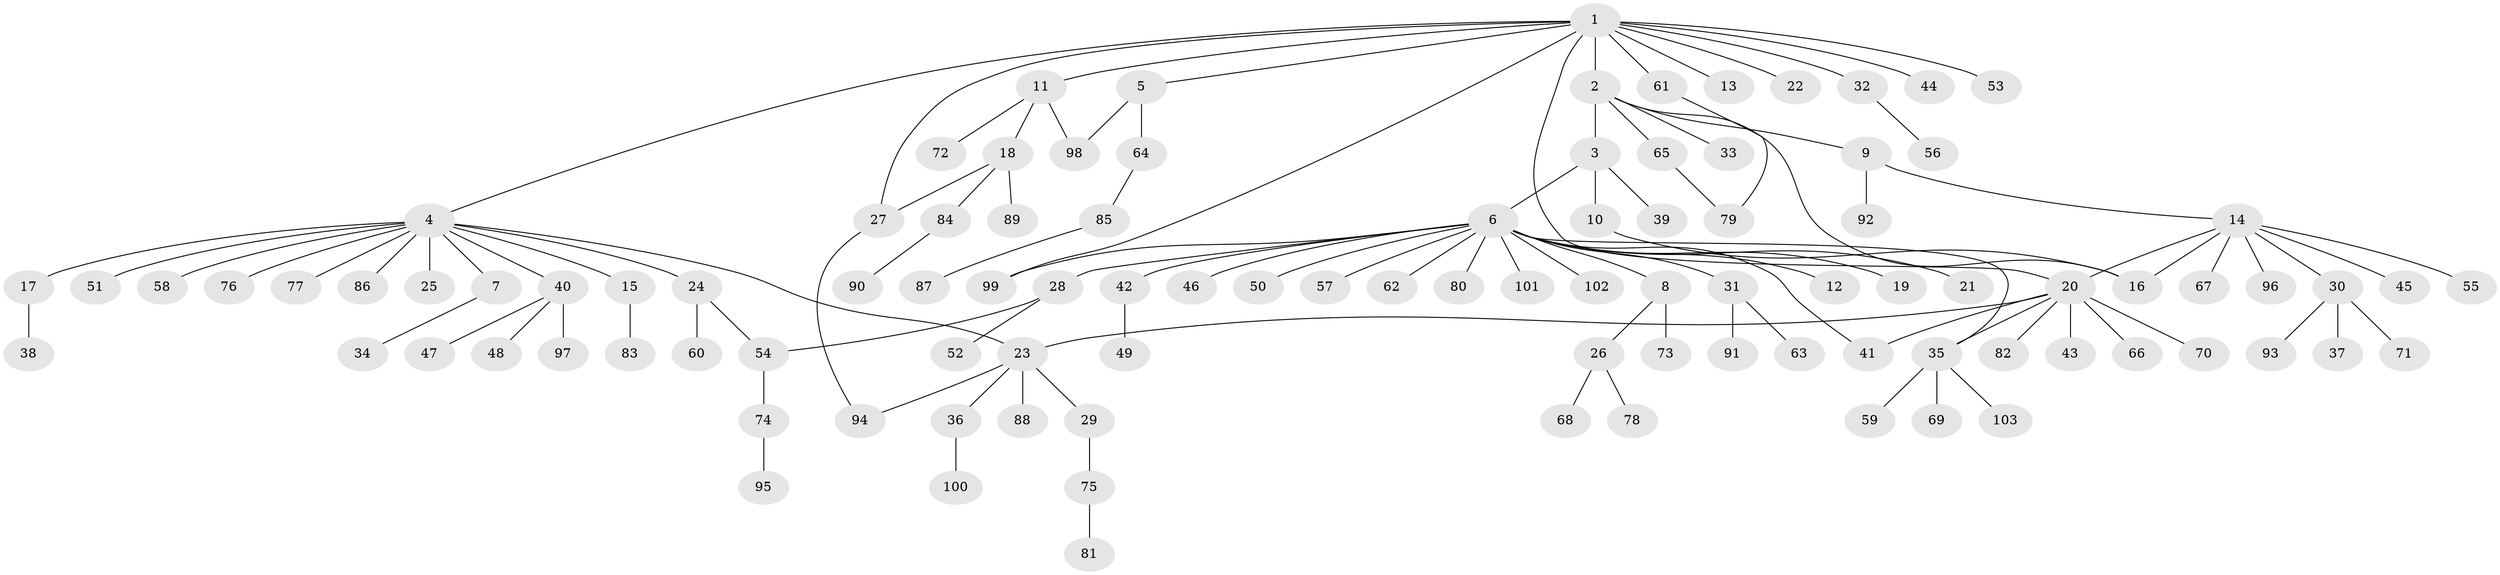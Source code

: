 // coarse degree distribution, {17: 0.024390243902439025, 3: 0.12195121951219512, 13: 0.024390243902439025, 2: 0.17073170731707318, 9: 0.024390243902439025, 1: 0.5853658536585366, 5: 0.04878048780487805}
// Generated by graph-tools (version 1.1) at 2025/18/03/04/25 18:18:26]
// undirected, 103 vertices, 114 edges
graph export_dot {
graph [start="1"]
  node [color=gray90,style=filled];
  1;
  2;
  3;
  4;
  5;
  6;
  7;
  8;
  9;
  10;
  11;
  12;
  13;
  14;
  15;
  16;
  17;
  18;
  19;
  20;
  21;
  22;
  23;
  24;
  25;
  26;
  27;
  28;
  29;
  30;
  31;
  32;
  33;
  34;
  35;
  36;
  37;
  38;
  39;
  40;
  41;
  42;
  43;
  44;
  45;
  46;
  47;
  48;
  49;
  50;
  51;
  52;
  53;
  54;
  55;
  56;
  57;
  58;
  59;
  60;
  61;
  62;
  63;
  64;
  65;
  66;
  67;
  68;
  69;
  70;
  71;
  72;
  73;
  74;
  75;
  76;
  77;
  78;
  79;
  80;
  81;
  82;
  83;
  84;
  85;
  86;
  87;
  88;
  89;
  90;
  91;
  92;
  93;
  94;
  95;
  96;
  97;
  98;
  99;
  100;
  101;
  102;
  103;
  1 -- 2;
  1 -- 4;
  1 -- 5;
  1 -- 11;
  1 -- 13;
  1 -- 20;
  1 -- 22;
  1 -- 27;
  1 -- 32;
  1 -- 44;
  1 -- 53;
  1 -- 61;
  1 -- 99;
  2 -- 3;
  2 -- 9;
  2 -- 16;
  2 -- 33;
  2 -- 65;
  3 -- 6;
  3 -- 10;
  3 -- 39;
  4 -- 7;
  4 -- 15;
  4 -- 17;
  4 -- 23;
  4 -- 24;
  4 -- 25;
  4 -- 40;
  4 -- 51;
  4 -- 58;
  4 -- 76;
  4 -- 77;
  4 -- 86;
  5 -- 64;
  5 -- 98;
  6 -- 8;
  6 -- 12;
  6 -- 19;
  6 -- 21;
  6 -- 28;
  6 -- 31;
  6 -- 35;
  6 -- 41;
  6 -- 42;
  6 -- 46;
  6 -- 50;
  6 -- 57;
  6 -- 62;
  6 -- 80;
  6 -- 99;
  6 -- 101;
  6 -- 102;
  7 -- 34;
  8 -- 26;
  8 -- 73;
  9 -- 14;
  9 -- 92;
  10 -- 16;
  11 -- 18;
  11 -- 72;
  11 -- 98;
  14 -- 16;
  14 -- 20;
  14 -- 30;
  14 -- 45;
  14 -- 55;
  14 -- 67;
  14 -- 96;
  15 -- 83;
  17 -- 38;
  18 -- 27;
  18 -- 84;
  18 -- 89;
  20 -- 23;
  20 -- 35;
  20 -- 41;
  20 -- 43;
  20 -- 66;
  20 -- 70;
  20 -- 82;
  23 -- 29;
  23 -- 36;
  23 -- 88;
  23 -- 94;
  24 -- 54;
  24 -- 60;
  26 -- 68;
  26 -- 78;
  27 -- 94;
  28 -- 52;
  28 -- 54;
  29 -- 75;
  30 -- 37;
  30 -- 71;
  30 -- 93;
  31 -- 63;
  31 -- 91;
  32 -- 56;
  35 -- 59;
  35 -- 69;
  35 -- 103;
  36 -- 100;
  40 -- 47;
  40 -- 48;
  40 -- 97;
  42 -- 49;
  54 -- 74;
  61 -- 79;
  64 -- 85;
  65 -- 79;
  74 -- 95;
  75 -- 81;
  84 -- 90;
  85 -- 87;
}
